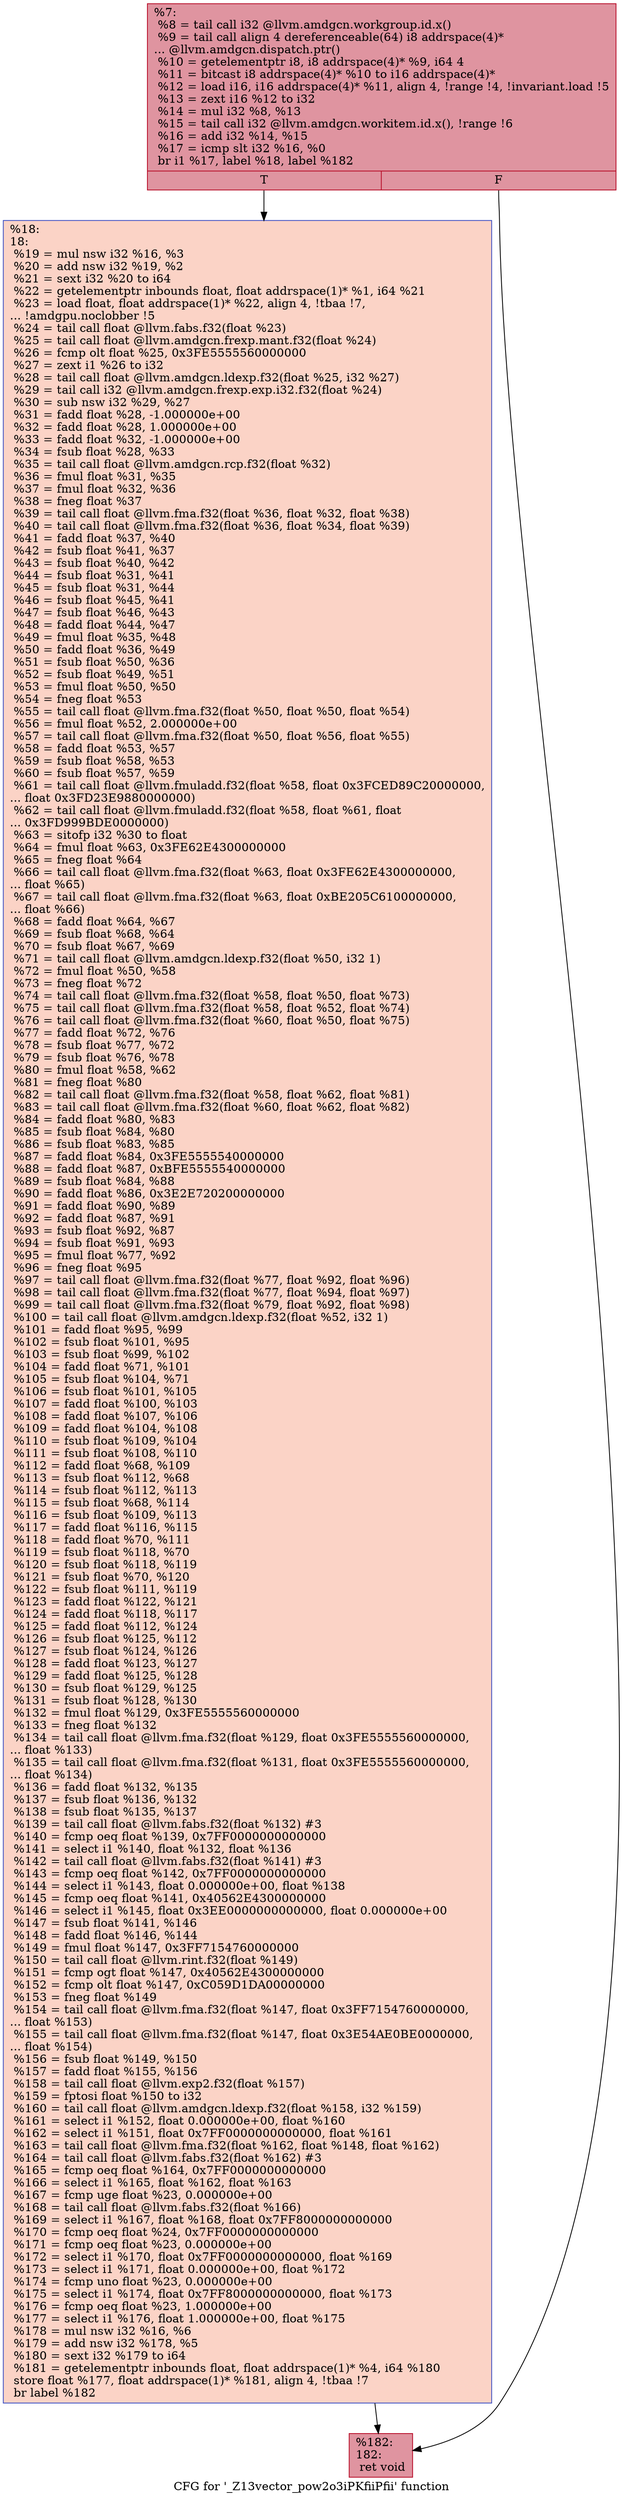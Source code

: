 digraph "CFG for '_Z13vector_pow2o3iPKfiiPfii' function" {
	label="CFG for '_Z13vector_pow2o3iPKfiiPfii' function";

	Node0x5b820d0 [shape=record,color="#b70d28ff", style=filled, fillcolor="#b70d2870",label="{%7:\l  %8 = tail call i32 @llvm.amdgcn.workgroup.id.x()\l  %9 = tail call align 4 dereferenceable(64) i8 addrspace(4)*\l... @llvm.amdgcn.dispatch.ptr()\l  %10 = getelementptr i8, i8 addrspace(4)* %9, i64 4\l  %11 = bitcast i8 addrspace(4)* %10 to i16 addrspace(4)*\l  %12 = load i16, i16 addrspace(4)* %11, align 4, !range !4, !invariant.load !5\l  %13 = zext i16 %12 to i32\l  %14 = mul i32 %8, %13\l  %15 = tail call i32 @llvm.amdgcn.workitem.id.x(), !range !6\l  %16 = add i32 %14, %15\l  %17 = icmp slt i32 %16, %0\l  br i1 %17, label %18, label %182\l|{<s0>T|<s1>F}}"];
	Node0x5b820d0:s0 -> Node0x5b84000;
	Node0x5b820d0:s1 -> Node0x5b84090;
	Node0x5b84000 [shape=record,color="#3d50c3ff", style=filled, fillcolor="#f59c7d70",label="{%18:\l18:                                               \l  %19 = mul nsw i32 %16, %3\l  %20 = add nsw i32 %19, %2\l  %21 = sext i32 %20 to i64\l  %22 = getelementptr inbounds float, float addrspace(1)* %1, i64 %21\l  %23 = load float, float addrspace(1)* %22, align 4, !tbaa !7,\l... !amdgpu.noclobber !5\l  %24 = tail call float @llvm.fabs.f32(float %23)\l  %25 = tail call float @llvm.amdgcn.frexp.mant.f32(float %24)\l  %26 = fcmp olt float %25, 0x3FE5555560000000\l  %27 = zext i1 %26 to i32\l  %28 = tail call float @llvm.amdgcn.ldexp.f32(float %25, i32 %27)\l  %29 = tail call i32 @llvm.amdgcn.frexp.exp.i32.f32(float %24)\l  %30 = sub nsw i32 %29, %27\l  %31 = fadd float %28, -1.000000e+00\l  %32 = fadd float %28, 1.000000e+00\l  %33 = fadd float %32, -1.000000e+00\l  %34 = fsub float %28, %33\l  %35 = tail call float @llvm.amdgcn.rcp.f32(float %32)\l  %36 = fmul float %31, %35\l  %37 = fmul float %32, %36\l  %38 = fneg float %37\l  %39 = tail call float @llvm.fma.f32(float %36, float %32, float %38)\l  %40 = tail call float @llvm.fma.f32(float %36, float %34, float %39)\l  %41 = fadd float %37, %40\l  %42 = fsub float %41, %37\l  %43 = fsub float %40, %42\l  %44 = fsub float %31, %41\l  %45 = fsub float %31, %44\l  %46 = fsub float %45, %41\l  %47 = fsub float %46, %43\l  %48 = fadd float %44, %47\l  %49 = fmul float %35, %48\l  %50 = fadd float %36, %49\l  %51 = fsub float %50, %36\l  %52 = fsub float %49, %51\l  %53 = fmul float %50, %50\l  %54 = fneg float %53\l  %55 = tail call float @llvm.fma.f32(float %50, float %50, float %54)\l  %56 = fmul float %52, 2.000000e+00\l  %57 = tail call float @llvm.fma.f32(float %50, float %56, float %55)\l  %58 = fadd float %53, %57\l  %59 = fsub float %58, %53\l  %60 = fsub float %57, %59\l  %61 = tail call float @llvm.fmuladd.f32(float %58, float 0x3FCED89C20000000,\l... float 0x3FD23E9880000000)\l  %62 = tail call float @llvm.fmuladd.f32(float %58, float %61, float\l... 0x3FD999BDE0000000)\l  %63 = sitofp i32 %30 to float\l  %64 = fmul float %63, 0x3FE62E4300000000\l  %65 = fneg float %64\l  %66 = tail call float @llvm.fma.f32(float %63, float 0x3FE62E4300000000,\l... float %65)\l  %67 = tail call float @llvm.fma.f32(float %63, float 0xBE205C6100000000,\l... float %66)\l  %68 = fadd float %64, %67\l  %69 = fsub float %68, %64\l  %70 = fsub float %67, %69\l  %71 = tail call float @llvm.amdgcn.ldexp.f32(float %50, i32 1)\l  %72 = fmul float %50, %58\l  %73 = fneg float %72\l  %74 = tail call float @llvm.fma.f32(float %58, float %50, float %73)\l  %75 = tail call float @llvm.fma.f32(float %58, float %52, float %74)\l  %76 = tail call float @llvm.fma.f32(float %60, float %50, float %75)\l  %77 = fadd float %72, %76\l  %78 = fsub float %77, %72\l  %79 = fsub float %76, %78\l  %80 = fmul float %58, %62\l  %81 = fneg float %80\l  %82 = tail call float @llvm.fma.f32(float %58, float %62, float %81)\l  %83 = tail call float @llvm.fma.f32(float %60, float %62, float %82)\l  %84 = fadd float %80, %83\l  %85 = fsub float %84, %80\l  %86 = fsub float %83, %85\l  %87 = fadd float %84, 0x3FE5555540000000\l  %88 = fadd float %87, 0xBFE5555540000000\l  %89 = fsub float %84, %88\l  %90 = fadd float %86, 0x3E2E720200000000\l  %91 = fadd float %90, %89\l  %92 = fadd float %87, %91\l  %93 = fsub float %92, %87\l  %94 = fsub float %91, %93\l  %95 = fmul float %77, %92\l  %96 = fneg float %95\l  %97 = tail call float @llvm.fma.f32(float %77, float %92, float %96)\l  %98 = tail call float @llvm.fma.f32(float %77, float %94, float %97)\l  %99 = tail call float @llvm.fma.f32(float %79, float %92, float %98)\l  %100 = tail call float @llvm.amdgcn.ldexp.f32(float %52, i32 1)\l  %101 = fadd float %95, %99\l  %102 = fsub float %101, %95\l  %103 = fsub float %99, %102\l  %104 = fadd float %71, %101\l  %105 = fsub float %104, %71\l  %106 = fsub float %101, %105\l  %107 = fadd float %100, %103\l  %108 = fadd float %107, %106\l  %109 = fadd float %104, %108\l  %110 = fsub float %109, %104\l  %111 = fsub float %108, %110\l  %112 = fadd float %68, %109\l  %113 = fsub float %112, %68\l  %114 = fsub float %112, %113\l  %115 = fsub float %68, %114\l  %116 = fsub float %109, %113\l  %117 = fadd float %116, %115\l  %118 = fadd float %70, %111\l  %119 = fsub float %118, %70\l  %120 = fsub float %118, %119\l  %121 = fsub float %70, %120\l  %122 = fsub float %111, %119\l  %123 = fadd float %122, %121\l  %124 = fadd float %118, %117\l  %125 = fadd float %112, %124\l  %126 = fsub float %125, %112\l  %127 = fsub float %124, %126\l  %128 = fadd float %123, %127\l  %129 = fadd float %125, %128\l  %130 = fsub float %129, %125\l  %131 = fsub float %128, %130\l  %132 = fmul float %129, 0x3FE5555560000000\l  %133 = fneg float %132\l  %134 = tail call float @llvm.fma.f32(float %129, float 0x3FE5555560000000,\l... float %133)\l  %135 = tail call float @llvm.fma.f32(float %131, float 0x3FE5555560000000,\l... float %134)\l  %136 = fadd float %132, %135\l  %137 = fsub float %136, %132\l  %138 = fsub float %135, %137\l  %139 = tail call float @llvm.fabs.f32(float %132) #3\l  %140 = fcmp oeq float %139, 0x7FF0000000000000\l  %141 = select i1 %140, float %132, float %136\l  %142 = tail call float @llvm.fabs.f32(float %141) #3\l  %143 = fcmp oeq float %142, 0x7FF0000000000000\l  %144 = select i1 %143, float 0.000000e+00, float %138\l  %145 = fcmp oeq float %141, 0x40562E4300000000\l  %146 = select i1 %145, float 0x3EE0000000000000, float 0.000000e+00\l  %147 = fsub float %141, %146\l  %148 = fadd float %146, %144\l  %149 = fmul float %147, 0x3FF7154760000000\l  %150 = tail call float @llvm.rint.f32(float %149)\l  %151 = fcmp ogt float %147, 0x40562E4300000000\l  %152 = fcmp olt float %147, 0xC059D1DA00000000\l  %153 = fneg float %149\l  %154 = tail call float @llvm.fma.f32(float %147, float 0x3FF7154760000000,\l... float %153)\l  %155 = tail call float @llvm.fma.f32(float %147, float 0x3E54AE0BE0000000,\l... float %154)\l  %156 = fsub float %149, %150\l  %157 = fadd float %155, %156\l  %158 = tail call float @llvm.exp2.f32(float %157)\l  %159 = fptosi float %150 to i32\l  %160 = tail call float @llvm.amdgcn.ldexp.f32(float %158, i32 %159)\l  %161 = select i1 %152, float 0.000000e+00, float %160\l  %162 = select i1 %151, float 0x7FF0000000000000, float %161\l  %163 = tail call float @llvm.fma.f32(float %162, float %148, float %162)\l  %164 = tail call float @llvm.fabs.f32(float %162) #3\l  %165 = fcmp oeq float %164, 0x7FF0000000000000\l  %166 = select i1 %165, float %162, float %163\l  %167 = fcmp uge float %23, 0.000000e+00\l  %168 = tail call float @llvm.fabs.f32(float %166)\l  %169 = select i1 %167, float %168, float 0x7FF8000000000000\l  %170 = fcmp oeq float %24, 0x7FF0000000000000\l  %171 = fcmp oeq float %23, 0.000000e+00\l  %172 = select i1 %170, float 0x7FF0000000000000, float %169\l  %173 = select i1 %171, float 0.000000e+00, float %172\l  %174 = fcmp uno float %23, 0.000000e+00\l  %175 = select i1 %174, float 0x7FF8000000000000, float %173\l  %176 = fcmp oeq float %23, 1.000000e+00\l  %177 = select i1 %176, float 1.000000e+00, float %175\l  %178 = mul nsw i32 %16, %6\l  %179 = add nsw i32 %178, %5\l  %180 = sext i32 %179 to i64\l  %181 = getelementptr inbounds float, float addrspace(1)* %4, i64 %180\l  store float %177, float addrspace(1)* %181, align 4, !tbaa !7\l  br label %182\l}"];
	Node0x5b84000 -> Node0x5b84090;
	Node0x5b84090 [shape=record,color="#b70d28ff", style=filled, fillcolor="#b70d2870",label="{%182:\l182:                                              \l  ret void\l}"];
}
